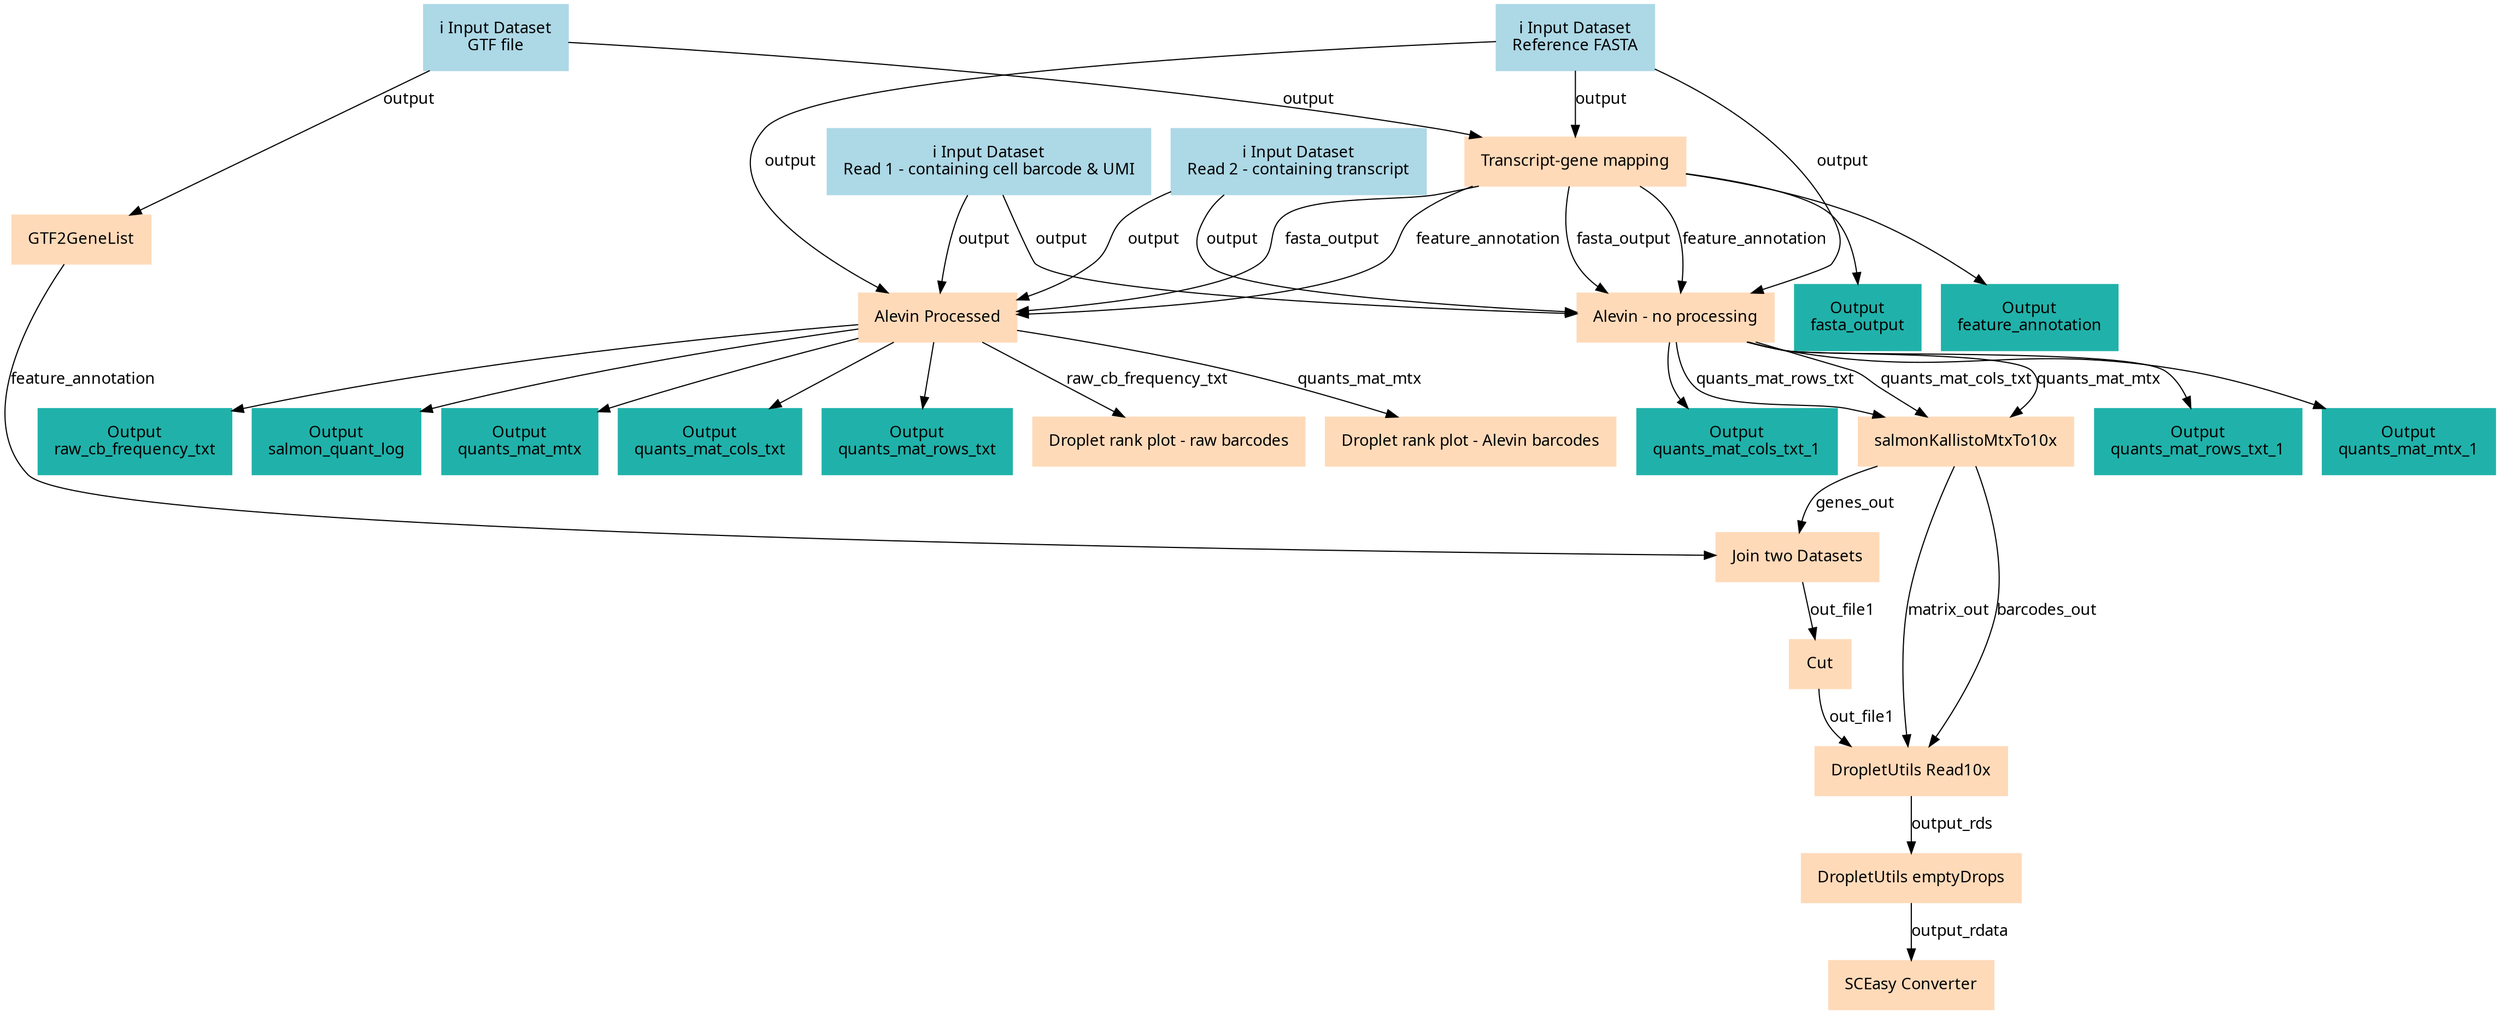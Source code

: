 digraph main {
  node [fontname="Atkinson Hyperlegible", shape=box, color=white,style=filled,color=peachpuff,margin="0.2,0.2"];
  edge [fontname="Atkinson Hyperlegible"];
  0[color=lightblue,label="ℹ️ Input Dataset\nGTF file"]
  1[color=lightblue,label="ℹ️ Input Dataset\nReference FASTA"]
  2[color=lightblue,label="ℹ️ Input Dataset\nRead 1 - containing cell barcode & UMI"]
  3[color=lightblue,label="ℹ️ Input Dataset\nRead 2 - containing transcript"]
  4[label="GTF2GeneList"]
  0 -> 4 [label="output"]
  5[label="Transcript-gene mapping"]
  1 -> 5 [label="output"]
  0 -> 5 [label="output"]
  k773cb4ae56c349c0b582ee69d620def3[color=lightseagreen,label="Output\nfasta_output"]
  5 -> k773cb4ae56c349c0b582ee69d620def3
  ka30424b51ddc43249ff6dc5883adcce0[color=lightseagreen,label="Output\nfeature_annotation"]
  5 -> ka30424b51ddc43249ff6dc5883adcce0
  6[label="Alevin Processed"]
  2 -> 6 [label="output"]
  3 -> 6 [label="output"]
  5 -> 6 [label="fasta_output"]
  1 -> 6 [label="output"]
  5 -> 6 [label="feature_annotation"]
  ka87beb551baf458ebd09bb5ac6ea6e9a[color=lightseagreen,label="Output\nraw_cb_frequency_txt"]
  6 -> ka87beb551baf458ebd09bb5ac6ea6e9a
  kc9390a50775c4f0f88e50984d570902c[color=lightseagreen,label="Output\nsalmon_quant_log"]
  6 -> kc9390a50775c4f0f88e50984d570902c
  k2cebc438ddc041e089ba49b4bd3e2160[color=lightseagreen,label="Output\nquants_mat_mtx"]
  6 -> k2cebc438ddc041e089ba49b4bd3e2160
  k89fa1aad9ec6435197d5f05cac09e08e[color=lightseagreen,label="Output\nquants_mat_cols_txt"]
  6 -> k89fa1aad9ec6435197d5f05cac09e08e
  k3b3dda805d354c519ca090a2f909755f[color=lightseagreen,label="Output\nquants_mat_rows_txt"]
  6 -> k3b3dda805d354c519ca090a2f909755f
  7[label="Alevin - no processing"]
  2 -> 7 [label="output"]
  3 -> 7 [label="output"]
  5 -> 7 [label="fasta_output"]
  1 -> 7 [label="output"]
  5 -> 7 [label="feature_annotation"]
  k25d4d8f6d166447080fed0fdb0702371[color=lightseagreen,label="Output\nquants_mat_rows_txt_1"]
  7 -> k25d4d8f6d166447080fed0fdb0702371
  kd9ed1457792b4eafa9fc2407bcd90da7[color=lightseagreen,label="Output\nquants_mat_mtx_1"]
  7 -> kd9ed1457792b4eafa9fc2407bcd90da7
  k40df6aa83dfa4946bbc8cacf4ca2a20e[color=lightseagreen,label="Output\nquants_mat_cols_txt_1"]
  7 -> k40df6aa83dfa4946bbc8cacf4ca2a20e
  8[label="Droplet rank plot - raw barcodes"]
  6 -> 8 [label="raw_cb_frequency_txt"]
  9[label="Droplet rank plot - Alevin barcodes"]
  6 -> 9 [label="quants_mat_mtx"]
  10[label="salmonKallistoMtxTo10x"]
  7 -> 10 [label="quants_mat_rows_txt"]
  7 -> 10 [label="quants_mat_cols_txt"]
  7 -> 10 [label="quants_mat_mtx"]
  11[label="Join two Datasets"]
  10 -> 11 [label="genes_out"]
  4 -> 11 [label="feature_annotation"]
  12[label="Cut"]
  11 -> 12 [label="out_file1"]
  13[label="DropletUtils Read10x"]
  10 -> 13 [label="barcodes_out"]
  12 -> 13 [label="out_file1"]
  10 -> 13 [label="matrix_out"]
  14[label="DropletUtils emptyDrops"]
  13 -> 14 [label="output_rds"]
  15[label="SCEasy Converter"]
  14 -> 15 [label="output_rdata"]
}